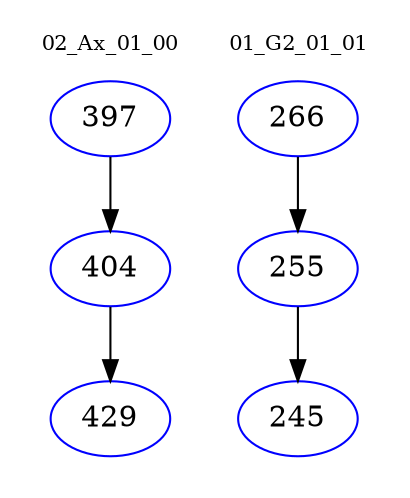 digraph{
subgraph cluster_0 {
color = white
label = "02_Ax_01_00";
fontsize=10;
T0_397 [label="397", color="blue"]
T0_397 -> T0_404 [color="black"]
T0_404 [label="404", color="blue"]
T0_404 -> T0_429 [color="black"]
T0_429 [label="429", color="blue"]
}
subgraph cluster_1 {
color = white
label = "01_G2_01_01";
fontsize=10;
T1_266 [label="266", color="blue"]
T1_266 -> T1_255 [color="black"]
T1_255 [label="255", color="blue"]
T1_255 -> T1_245 [color="black"]
T1_245 [label="245", color="blue"]
}
}
